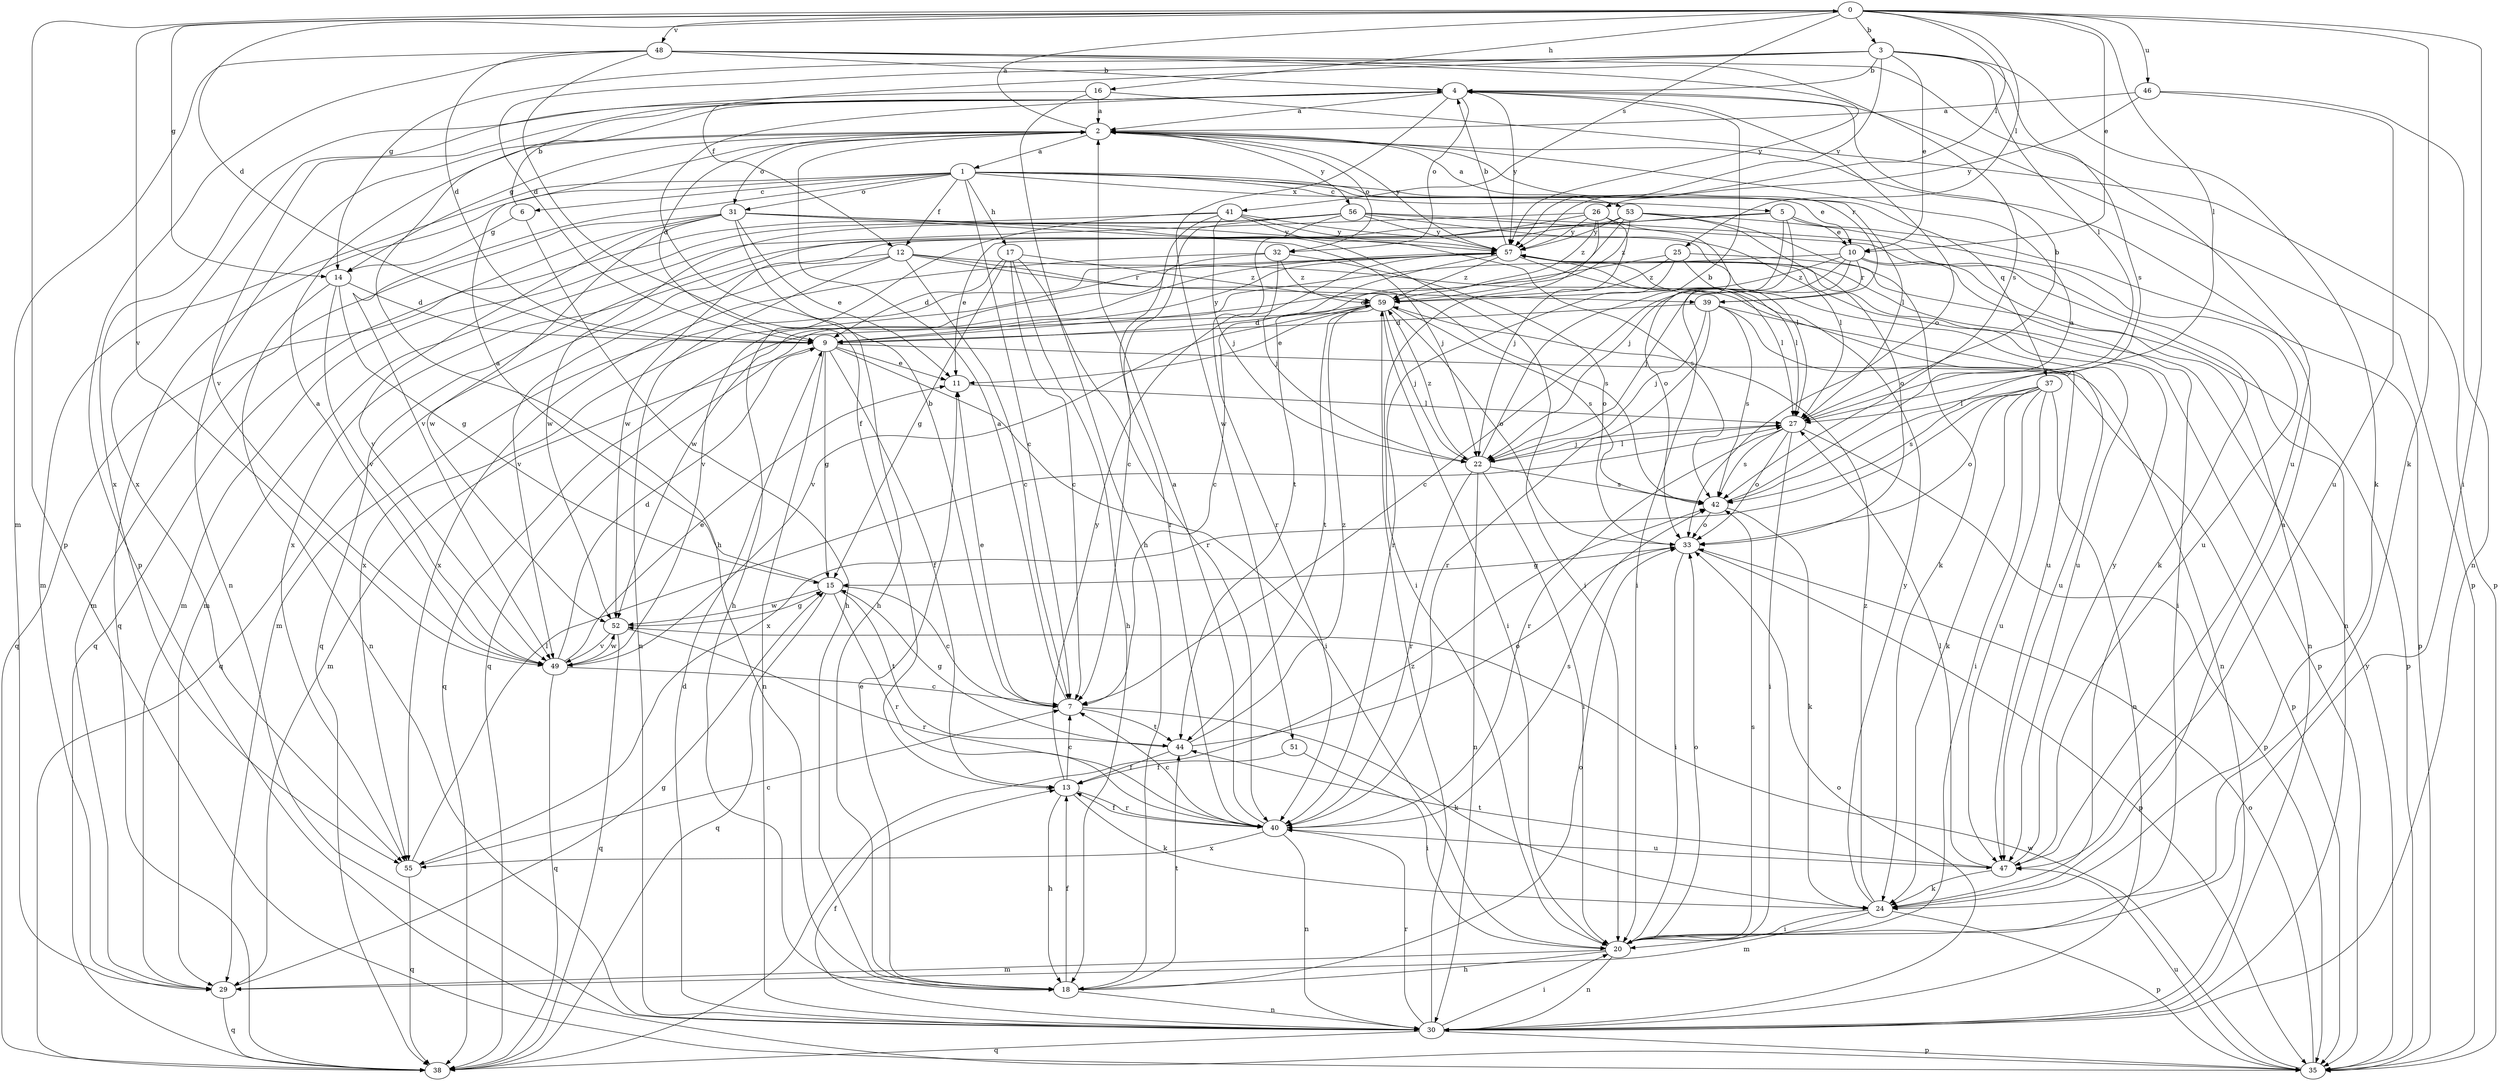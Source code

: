 strict digraph  {
0;
1;
2;
3;
4;
5;
6;
7;
9;
10;
11;
12;
13;
14;
15;
16;
17;
18;
20;
22;
24;
25;
26;
27;
29;
30;
31;
32;
33;
35;
37;
38;
39;
40;
41;
42;
44;
46;
47;
48;
49;
51;
52;
53;
55;
56;
57;
59;
0 -> 3  [label=b];
0 -> 9  [label=d];
0 -> 10  [label=e];
0 -> 14  [label=g];
0 -> 16  [label=h];
0 -> 20  [label=i];
0 -> 24  [label=k];
0 -> 25  [label=l];
0 -> 26  [label=l];
0 -> 27  [label=l];
0 -> 35  [label=p];
0 -> 41  [label=s];
0 -> 46  [label=u];
0 -> 48  [label=v];
0 -> 49  [label=v];
1 -> 5  [label=c];
1 -> 6  [label=c];
1 -> 7  [label=c];
1 -> 10  [label=e];
1 -> 12  [label=f];
1 -> 17  [label=h];
1 -> 27  [label=l];
1 -> 29  [label=m];
1 -> 31  [label=o];
1 -> 37  [label=q];
1 -> 38  [label=q];
1 -> 49  [label=v];
1 -> 53  [label=x];
2 -> 0  [label=a];
2 -> 1  [label=a];
2 -> 9  [label=d];
2 -> 14  [label=g];
2 -> 30  [label=n];
2 -> 31  [label=o];
2 -> 32  [label=o];
2 -> 39  [label=r];
2 -> 56  [label=y];
2 -> 57  [label=y];
3 -> 4  [label=b];
3 -> 9  [label=d];
3 -> 10  [label=e];
3 -> 12  [label=f];
3 -> 14  [label=g];
3 -> 24  [label=k];
3 -> 27  [label=l];
3 -> 42  [label=s];
3 -> 57  [label=y];
4 -> 2  [label=a];
4 -> 18  [label=h];
4 -> 32  [label=o];
4 -> 33  [label=o];
4 -> 35  [label=p];
4 -> 49  [label=v];
4 -> 51  [label=w];
4 -> 55  [label=x];
4 -> 57  [label=y];
5 -> 10  [label=e];
5 -> 20  [label=i];
5 -> 22  [label=j];
5 -> 35  [label=p];
5 -> 52  [label=w];
5 -> 55  [label=x];
6 -> 4  [label=b];
6 -> 14  [label=g];
6 -> 18  [label=h];
7 -> 2  [label=a];
7 -> 4  [label=b];
7 -> 11  [label=e];
7 -> 24  [label=k];
7 -> 44  [label=t];
9 -> 11  [label=e];
9 -> 13  [label=f];
9 -> 15  [label=g];
9 -> 20  [label=i];
9 -> 29  [label=m];
9 -> 30  [label=n];
9 -> 35  [label=p];
9 -> 57  [label=y];
10 -> 7  [label=c];
10 -> 20  [label=i];
10 -> 22  [label=j];
10 -> 30  [label=n];
10 -> 38  [label=q];
10 -> 39  [label=r];
10 -> 59  [label=z];
11 -> 27  [label=l];
12 -> 7  [label=c];
12 -> 30  [label=n];
12 -> 38  [label=q];
12 -> 39  [label=r];
12 -> 42  [label=s];
12 -> 47  [label=u];
12 -> 49  [label=v];
13 -> 7  [label=c];
13 -> 18  [label=h];
13 -> 24  [label=k];
13 -> 40  [label=r];
13 -> 57  [label=y];
14 -> 9  [label=d];
14 -> 15  [label=g];
14 -> 30  [label=n];
14 -> 49  [label=v];
15 -> 2  [label=a];
15 -> 7  [label=c];
15 -> 38  [label=q];
15 -> 40  [label=r];
15 -> 44  [label=t];
15 -> 52  [label=w];
16 -> 2  [label=a];
16 -> 18  [label=h];
16 -> 35  [label=p];
16 -> 55  [label=x];
17 -> 7  [label=c];
17 -> 9  [label=d];
17 -> 15  [label=g];
17 -> 18  [label=h];
17 -> 40  [label=r];
17 -> 59  [label=z];
18 -> 11  [label=e];
18 -> 13  [label=f];
18 -> 30  [label=n];
18 -> 33  [label=o];
18 -> 44  [label=t];
20 -> 18  [label=h];
20 -> 29  [label=m];
20 -> 30  [label=n];
20 -> 33  [label=o];
20 -> 42  [label=s];
22 -> 4  [label=b];
22 -> 20  [label=i];
22 -> 27  [label=l];
22 -> 30  [label=n];
22 -> 40  [label=r];
22 -> 42  [label=s];
22 -> 59  [label=z];
24 -> 2  [label=a];
24 -> 20  [label=i];
24 -> 29  [label=m];
24 -> 35  [label=p];
24 -> 57  [label=y];
24 -> 59  [label=z];
25 -> 9  [label=d];
25 -> 27  [label=l];
25 -> 35  [label=p];
25 -> 40  [label=r];
25 -> 59  [label=z];
26 -> 11  [label=e];
26 -> 20  [label=i];
26 -> 22  [label=j];
26 -> 29  [label=m];
26 -> 33  [label=o];
26 -> 57  [label=y];
26 -> 59  [label=z];
27 -> 4  [label=b];
27 -> 20  [label=i];
27 -> 22  [label=j];
27 -> 33  [label=o];
27 -> 35  [label=p];
27 -> 40  [label=r];
27 -> 42  [label=s];
29 -> 15  [label=g];
29 -> 38  [label=q];
30 -> 9  [label=d];
30 -> 13  [label=f];
30 -> 20  [label=i];
30 -> 33  [label=o];
30 -> 35  [label=p];
30 -> 38  [label=q];
30 -> 40  [label=r];
30 -> 59  [label=z];
31 -> 11  [label=e];
31 -> 18  [label=h];
31 -> 20  [label=i];
31 -> 22  [label=j];
31 -> 29  [label=m];
31 -> 38  [label=q];
31 -> 49  [label=v];
31 -> 52  [label=w];
31 -> 57  [label=y];
32 -> 22  [label=j];
32 -> 33  [label=o];
32 -> 49  [label=v];
32 -> 55  [label=x];
32 -> 59  [label=z];
33 -> 15  [label=g];
33 -> 20  [label=i];
33 -> 35  [label=p];
35 -> 33  [label=o];
35 -> 47  [label=u];
35 -> 52  [label=w];
35 -> 57  [label=y];
37 -> 20  [label=i];
37 -> 24  [label=k];
37 -> 27  [label=l];
37 -> 30  [label=n];
37 -> 33  [label=o];
37 -> 42  [label=s];
37 -> 47  [label=u];
37 -> 55  [label=x];
38 -> 42  [label=s];
39 -> 9  [label=d];
39 -> 22  [label=j];
39 -> 30  [label=n];
39 -> 40  [label=r];
39 -> 42  [label=s];
39 -> 47  [label=u];
40 -> 2  [label=a];
40 -> 7  [label=c];
40 -> 13  [label=f];
40 -> 30  [label=n];
40 -> 42  [label=s];
40 -> 47  [label=u];
40 -> 55  [label=x];
41 -> 18  [label=h];
41 -> 22  [label=j];
41 -> 27  [label=l];
41 -> 38  [label=q];
41 -> 40  [label=r];
41 -> 42  [label=s];
41 -> 57  [label=y];
42 -> 2  [label=a];
42 -> 24  [label=k];
42 -> 33  [label=o];
44 -> 13  [label=f];
44 -> 15  [label=g];
44 -> 33  [label=o];
44 -> 59  [label=z];
46 -> 2  [label=a];
46 -> 30  [label=n];
46 -> 47  [label=u];
46 -> 57  [label=y];
47 -> 24  [label=k];
47 -> 27  [label=l];
47 -> 44  [label=t];
47 -> 57  [label=y];
48 -> 4  [label=b];
48 -> 9  [label=d];
48 -> 13  [label=f];
48 -> 29  [label=m];
48 -> 35  [label=p];
48 -> 42  [label=s];
48 -> 47  [label=u];
48 -> 57  [label=y];
49 -> 2  [label=a];
49 -> 7  [label=c];
49 -> 9  [label=d];
49 -> 11  [label=e];
49 -> 38  [label=q];
49 -> 52  [label=w];
51 -> 13  [label=f];
51 -> 20  [label=i];
52 -> 15  [label=g];
52 -> 38  [label=q];
52 -> 40  [label=r];
52 -> 49  [label=v];
53 -> 2  [label=a];
53 -> 24  [label=k];
53 -> 33  [label=o];
53 -> 38  [label=q];
53 -> 44  [label=t];
53 -> 47  [label=u];
53 -> 57  [label=y];
53 -> 59  [label=z];
55 -> 7  [label=c];
55 -> 27  [label=l];
55 -> 38  [label=q];
56 -> 7  [label=c];
56 -> 24  [label=k];
56 -> 27  [label=l];
56 -> 29  [label=m];
56 -> 30  [label=n];
56 -> 40  [label=r];
56 -> 52  [label=w];
56 -> 57  [label=y];
57 -> 4  [label=b];
57 -> 7  [label=c];
57 -> 27  [label=l];
57 -> 29  [label=m];
57 -> 35  [label=p];
57 -> 47  [label=u];
57 -> 52  [label=w];
57 -> 55  [label=x];
57 -> 59  [label=z];
59 -> 9  [label=d];
59 -> 11  [label=e];
59 -> 20  [label=i];
59 -> 22  [label=j];
59 -> 33  [label=o];
59 -> 38  [label=q];
59 -> 42  [label=s];
59 -> 44  [label=t];
59 -> 49  [label=v];
}
